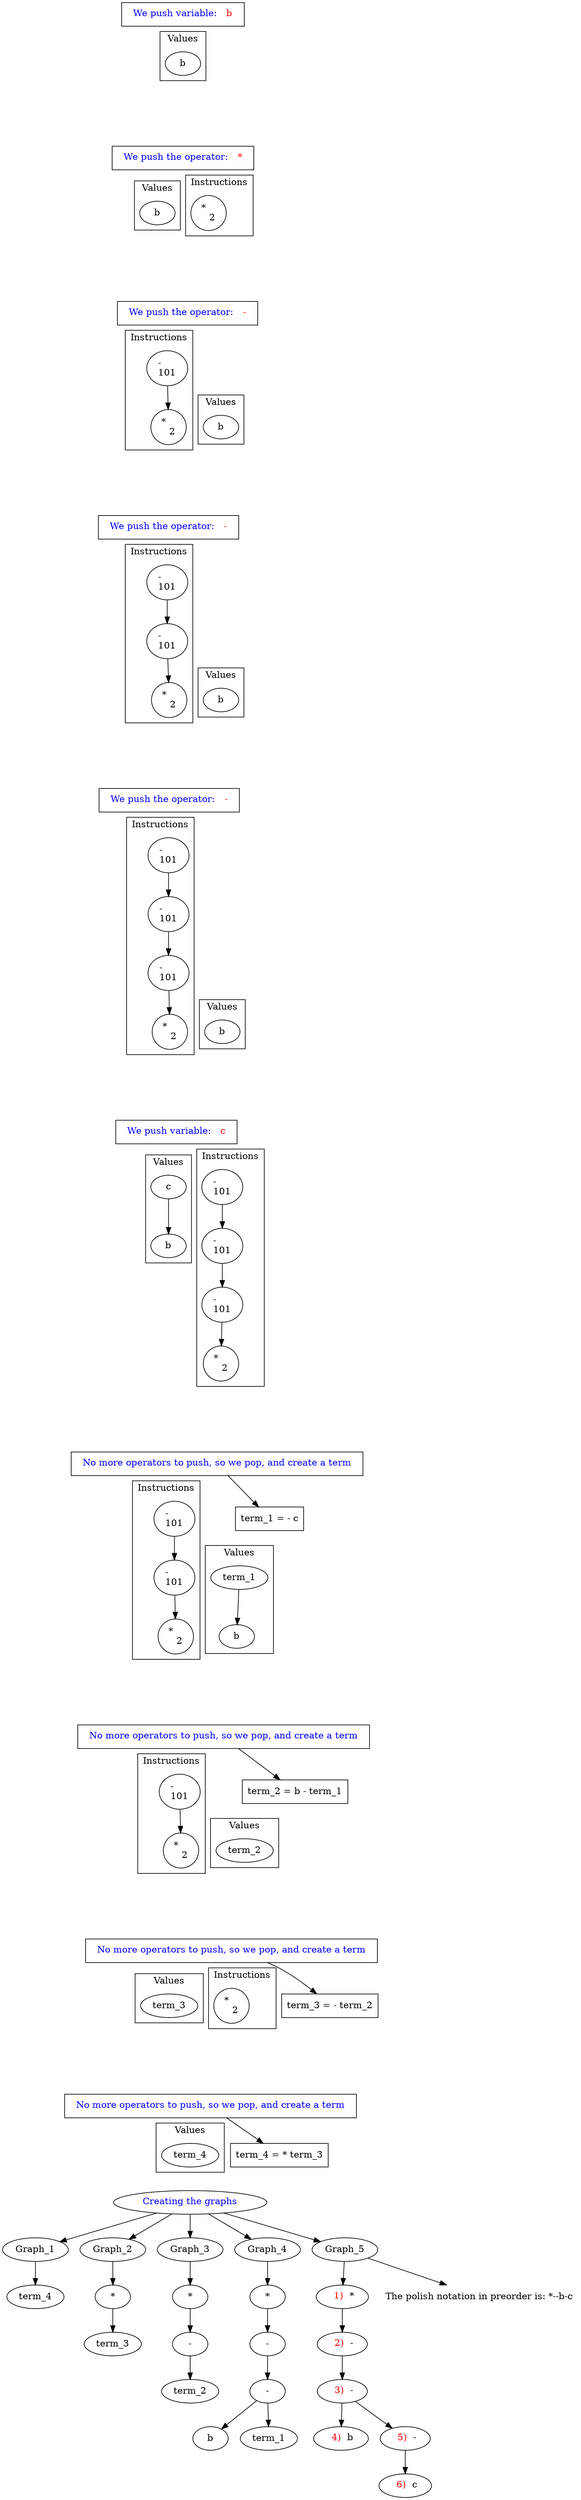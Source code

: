 digraph G {
	subgraph cluster_1 {
		"1_1_value_0" [label=b]
		label=Values
	}
	subgraph cluster_2 {
		label=Instructions
	}
	"1_start_1" [label=< <FONT COLOR='BLUE' > We push variable: </FONT> <FONT COLOR='RED' > b </FONT> > shape=box]
	"1_start_1" -> "1_1_value_0" [label="" color=transparent]
	"1_end_1" [label="" color=transparent]
	"1_1_value_0" -> "1_end_1" [label="" color=transparent]
	subgraph cluster_4 {
		"2_4_value_0" [label=b]
		label=Values
	}
	subgraph cluster_5 {
		"2_5_instruction_0" [label="*\l2\r"]
		label=Instructions
	}
	"2_start_2" [label=< <FONT COLOR='BLUE' > We push the operator: </FONT> <FONT COLOR='RED'> * </FONT> > shape=box]
	"2_start_2" -> "2_4_value_0" [label="" color=transparent]
	"2_start_2" -> "2_5_instruction_0" [label="" color=transparent]
	"2_end_2" [label="" color=transparent]
	"2_4_value_0" -> "2_end_2" [label="" color=transparent]
	"2_5_instruction_0" -> "2_end_2" [label="" color=transparent]
	"1_end_1" -> "2_start_2" [label="" color=transparent]
	subgraph cluster_7 {
		"3_7_value_0" [label=b]
		label=Values
	}
	subgraph cluster_8 {
		"3_8_instruction_0" [label="-\l101\r"]
		"3_8_instruction_1" [label="*\l2\r"]
		"3_8_instruction_0" -> "3_8_instruction_1"
		label=Instructions
	}
	"3_start_3" [label=< <FONT COLOR='BLUE' > We push the operator: </FONT> <FONT COLOR='RED'> - </FONT> > shape=box]
	"3_start_3" -> "3_7_value_0" [label="" color=transparent]
	"3_start_3" -> "3_8_instruction_0" [label="" color=transparent]
	"3_end_3" [label="" color=transparent]
	"3_7_value_0" -> "3_end_3" [label="" color=transparent]
	"3_8_instruction_1" -> "3_end_3" [label="" color=transparent]
	"2_end_2" -> "3_start_3" [label="" color=transparent]
	subgraph cluster_10 {
		"4_10_value_0" [label=b]
		label=Values
	}
	subgraph cluster_11 {
		"4_11_instruction_0" [label="-\l101\r"]
		"4_11_instruction_1" [label="-\l101\r"]
		"4_11_instruction_2" [label="*\l2\r"]
		"4_11_instruction_0" -> "4_11_instruction_1"
		"4_11_instruction_1" -> "4_11_instruction_2"
		label=Instructions
	}
	"4_start_4" [label=< <FONT COLOR='BLUE' > We push the operator: </FONT> <FONT COLOR='RED'> - </FONT> > shape=box]
	"4_start_4" -> "4_10_value_0" [label="" color=transparent]
	"4_start_4" -> "4_11_instruction_0" [label="" color=transparent]
	"4_end_4" [label="" color=transparent]
	"4_10_value_0" -> "4_end_4" [label="" color=transparent]
	"4_11_instruction_2" -> "4_end_4" [label="" color=transparent]
	"3_end_3" -> "4_start_4" [label="" color=transparent]
	subgraph cluster_13 {
		"5_13_value_0" [label=b]
		label=Values
	}
	subgraph cluster_14 {
		"5_14_instruction_0" [label="-\l101\r"]
		"5_14_instruction_1" [label="-\l101\r"]
		"5_14_instruction_2" [label="-\l101\r"]
		"5_14_instruction_3" [label="*\l2\r"]
		"5_14_instruction_0" -> "5_14_instruction_1"
		"5_14_instruction_1" -> "5_14_instruction_2"
		"5_14_instruction_2" -> "5_14_instruction_3"
		label=Instructions
	}
	"5_start_5" [label=< <FONT COLOR='BLUE' > We push the operator: </FONT> <FONT COLOR='RED'> - </FONT> > shape=box]
	"5_start_5" -> "5_13_value_0" [label="" color=transparent]
	"5_start_5" -> "5_14_instruction_0" [label="" color=transparent]
	"5_end_5" [label="" color=transparent]
	"5_13_value_0" -> "5_end_5" [label="" color=transparent]
	"5_14_instruction_3" -> "5_end_5" [label="" color=transparent]
	"4_end_4" -> "5_start_5" [label="" color=transparent]
	subgraph cluster_16 {
		"6_16_value_0" [label=c]
		"6_16_value_1" [label=b]
		"6_16_value_0" -> "6_16_value_1"
		label=Values
	}
	subgraph cluster_17 {
		"6_17_instruction_0" [label="-\l101\r"]
		"6_17_instruction_1" [label="-\l101\r"]
		"6_17_instruction_2" [label="-\l101\r"]
		"6_17_instruction_3" [label="*\l2\r"]
		"6_17_instruction_0" -> "6_17_instruction_1"
		"6_17_instruction_1" -> "6_17_instruction_2"
		"6_17_instruction_2" -> "6_17_instruction_3"
		label=Instructions
	}
	"6_start_6" [label=< <FONT COLOR='BLUE' > We push variable: </FONT> <FONT COLOR='RED' > c </FONT> > shape=box]
	"6_start_6" -> "6_16_value_0" [label="" color=transparent]
	"6_start_6" -> "6_17_instruction_0" [label="" color=transparent]
	"6_end_6" [label="" color=transparent]
	"6_16_value_1" -> "6_end_6" [label="" color=transparent]
	"6_17_instruction_3" -> "6_end_6" [label="" color=transparent]
	"5_end_5" -> "6_start_6" [label="" color=transparent]
	subgraph cluster_19 {
		"7_19_value_0" [label=term_1]
		"7_19_value_1" [label=b]
		"7_19_value_0" -> "7_19_value_1"
		label=Values
	}
	subgraph cluster_20 {
		"7_20_instruction_0" [label="-\l101\r"]
		"7_20_instruction_1" [label="-\l101\r"]
		"7_20_instruction_2" [label="*\l2\r"]
		"7_20_instruction_0" -> "7_20_instruction_1"
		"7_20_instruction_1" -> "7_20_instruction_2"
		label=Instructions
	}
	"7_start_7" [label=< <FONT COLOR='BLUE' > No more operators to push, so we pop, and create a term </FONT> > shape=box]
	"7_start_7" -> "7_19_value_0" [label="" color=transparent]
	term_7 [label="term_1 = - c" shape=box]
	"7_start_7" -> term_7
	"7_start_7" -> "7_20_instruction_0" [label="" color=transparent]
	"7_end_7" [label="" color=transparent]
	"7_19_value_1" -> "7_end_7" [label="" color=transparent]
	"7_20_instruction_2" -> "7_end_7" [label="" color=transparent]
	"6_end_6" -> "7_start_7" [label="" color=transparent]
	subgraph cluster_22 {
		"8_22_value_0" [label=term_2]
		label=Values
	}
	subgraph cluster_23 {
		"8_23_instruction_0" [label="-\l101\r"]
		"8_23_instruction_1" [label="*\l2\r"]
		"8_23_instruction_0" -> "8_23_instruction_1"
		label=Instructions
	}
	"8_start_8" [label=< <FONT COLOR='BLUE' > No more operators to push, so we pop, and create a term </FONT> > shape=box]
	"8_start_8" -> "8_22_value_0" [label="" color=transparent]
	term_8 [label="term_2 = b - term_1" shape=box]
	"8_start_8" -> term_8
	"8_start_8" -> "8_23_instruction_0" [label="" color=transparent]
	"8_end_8" [label="" color=transparent]
	"8_22_value_0" -> "8_end_8" [label="" color=transparent]
	"8_23_instruction_1" -> "8_end_8" [label="" color=transparent]
	"7_end_7" -> "8_start_8" [label="" color=transparent]
	subgraph cluster_25 {
		"9_25_value_0" [label=term_3]
		label=Values
	}
	subgraph cluster_26 {
		"9_26_instruction_0" [label="*\l2\r"]
		label=Instructions
	}
	"9_start_9" [label=< <FONT COLOR='BLUE' > No more operators to push, so we pop, and create a term </FONT> > shape=box]
	"9_start_9" -> "9_25_value_0" [label="" color=transparent]
	term_9 [label="term_3 = - term_2" shape=box]
	"9_start_9" -> term_9
	"9_start_9" -> "9_26_instruction_0" [label="" color=transparent]
	"9_end_9" [label="" color=transparent]
	"9_25_value_0" -> "9_end_9" [label="" color=transparent]
	"9_26_instruction_0" -> "9_end_9" [label="" color=transparent]
	"8_end_8" -> "9_start_9" [label="" color=transparent]
	subgraph cluster_28 {
		"10_28_value_0" [label=term_4]
		label=Values
	}
	subgraph cluster_29 {
		label=Instructions
	}
	"10_start_10" [label=< <FONT COLOR='BLUE' > No more operators to push, so we pop, and create a term </FONT> > shape=box]
	"10_start_10" -> "10_28_value_0" [label="" color=transparent]
	term_10 [label="term_4 = * term_3" shape=box]
	"10_start_10" -> term_10
	"10_end_10" [label="" color=transparent]
	"10_28_value_0" -> "10_end_10" [label="" color=transparent]
	"9_end_9" -> "10_start_10" [label="" color=transparent]
	Graph_1
	"10_end_10" [label=< <FONT COLOR='BLUE' > Creating the graphs </FONT> > color=black]
	"10_end_10" -> Graph_1
	Graph_1_node_1 [label=term_4]
	Graph_1 -> Graph_1_node_1
	Graph_2
	"10_end_10" [label=< <FONT COLOR='BLUE' > Creating the graphs </FONT> > color=black]
	"10_end_10" -> Graph_2
	Graph_2_node_1 [label="*"]
	Graph_2 -> Graph_2_node_1
	Graph_2_node_3 [label=term_3]
	Graph_2_node_1 -> Graph_2_node_3
	Graph_3
	"10_end_10" [label=< <FONT COLOR='BLUE' > Creating the graphs </FONT> > color=black]
	"10_end_10" -> Graph_3
	Graph_3_node_1 [label="*"]
	Graph_3 -> Graph_3_node_1
	Graph_3_node_3 [label="-"]
	Graph_3_node_1 -> Graph_3_node_3
	Graph_3_node_7 [label=term_2]
	Graph_3_node_3 -> Graph_3_node_7
	Graph_4
	"10_end_10" [label=< <FONT COLOR='BLUE' > Creating the graphs </FONT> > color=black]
	"10_end_10" -> Graph_4
	Graph_4_node_1 [label="*"]
	Graph_4 -> Graph_4_node_1
	Graph_4_node_3 [label="-"]
	Graph_4_node_1 -> Graph_4_node_3
	Graph_4_node_7 [label="-"]
	Graph_4_node_3 -> Graph_4_node_7
	Graph_4_node_14 [label=b]
	Graph_4_node_7 -> Graph_4_node_14
	Graph_4_node_15 [label=term_1]
	Graph_4_node_7 -> Graph_4_node_15
	Graph_5
	"10_end_10" [label=< <FONT COLOR='BLUE' > Creating the graphs </FONT> > color=black]
	"10_end_10" -> Graph_5
	Graph_5_node_1 [label=< <FONT COLOR="RED"> 1) </FONT> * >]
	Graph_5 -> Graph_5_node_1
	Graph_5_node_3 [label=< <FONT COLOR="RED"> 2) </FONT> - >]
	Graph_5_node_1 -> Graph_5_node_3
	Graph_5_node_7 [label=< <FONT COLOR="RED"> 3) </FONT> - >]
	Graph_5_node_3 -> Graph_5_node_7
	Graph_5_node_14 [label=< <FONT COLOR="RED"> 4) </FONT> b >]
	Graph_5_node_7 -> Graph_5_node_14
	Graph_5_node_15 [label=< <FONT COLOR="RED"> 5) </FONT> - >]
	Graph_5_node_7 -> Graph_5_node_15
	Graph_5_node_31 [label=< <FONT COLOR="RED"> 6) </FONT> c >]
	Graph_5_node_15 -> Graph_5_node_31
	polish [label="The polish notation in preorder is: *--b-c" shape=plaintext]
	Graph_5 -> polish
}
